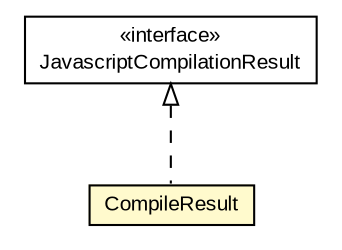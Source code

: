 #!/usr/local/bin/dot
#
# Class diagram 
# Generated by UMLGraph version R5_6-24-gf6e263 (http://www.umlgraph.org/)
#

digraph G {
	edge [fontname="arial",fontsize=10,labelfontname="arial",labelfontsize=10];
	node [fontname="arial",fontsize=10,shape=plaintext];
	nodesep=0.25;
	ranksep=0.5;
	// com.google.code.play2.provider.play26.Play26JavascriptCompiler.CompileResult
	c291 [label=<<table title="com.google.code.play2.provider.play26.Play26JavascriptCompiler.CompileResult" border="0" cellborder="1" cellspacing="0" cellpadding="2" port="p" bgcolor="lemonChiffon" href="./Play26JavascriptCompiler.CompileResult.html">
		<tr><td><table border="0" cellspacing="0" cellpadding="1">
<tr><td align="center" balign="center"> CompileResult </td></tr>
		</table></td></tr>
		</table>>, URL="./Play26JavascriptCompiler.CompileResult.html", fontname="arial", fontcolor="black", fontsize=10.0];
	//com.google.code.play2.provider.play26.Play26JavascriptCompiler.CompileResult implements com.google.code.play2.provider.api.JavascriptCompilationResult
	c305:p -> c291:p [dir=back,arrowtail=empty,style=dashed];
	// com.google.code.play2.provider.api.JavascriptCompilationResult
	c305 [label=<<table title="com.google.code.play2.provider.api.JavascriptCompilationResult" border="0" cellborder="1" cellspacing="0" cellpadding="2" port="p" href="http://java.sun.com/j2se/1.4.2/docs/api/com/google/code/play2/provider/api/JavascriptCompilationResult.html">
		<tr><td><table border="0" cellspacing="0" cellpadding="1">
<tr><td align="center" balign="center"> &#171;interface&#187; </td></tr>
<tr><td align="center" balign="center"> JavascriptCompilationResult </td></tr>
		</table></td></tr>
		</table>>, URL="http://java.sun.com/j2se/1.4.2/docs/api/com/google/code/play2/provider/api/JavascriptCompilationResult.html", fontname="arial", fontcolor="black", fontsize=10.0];
}

